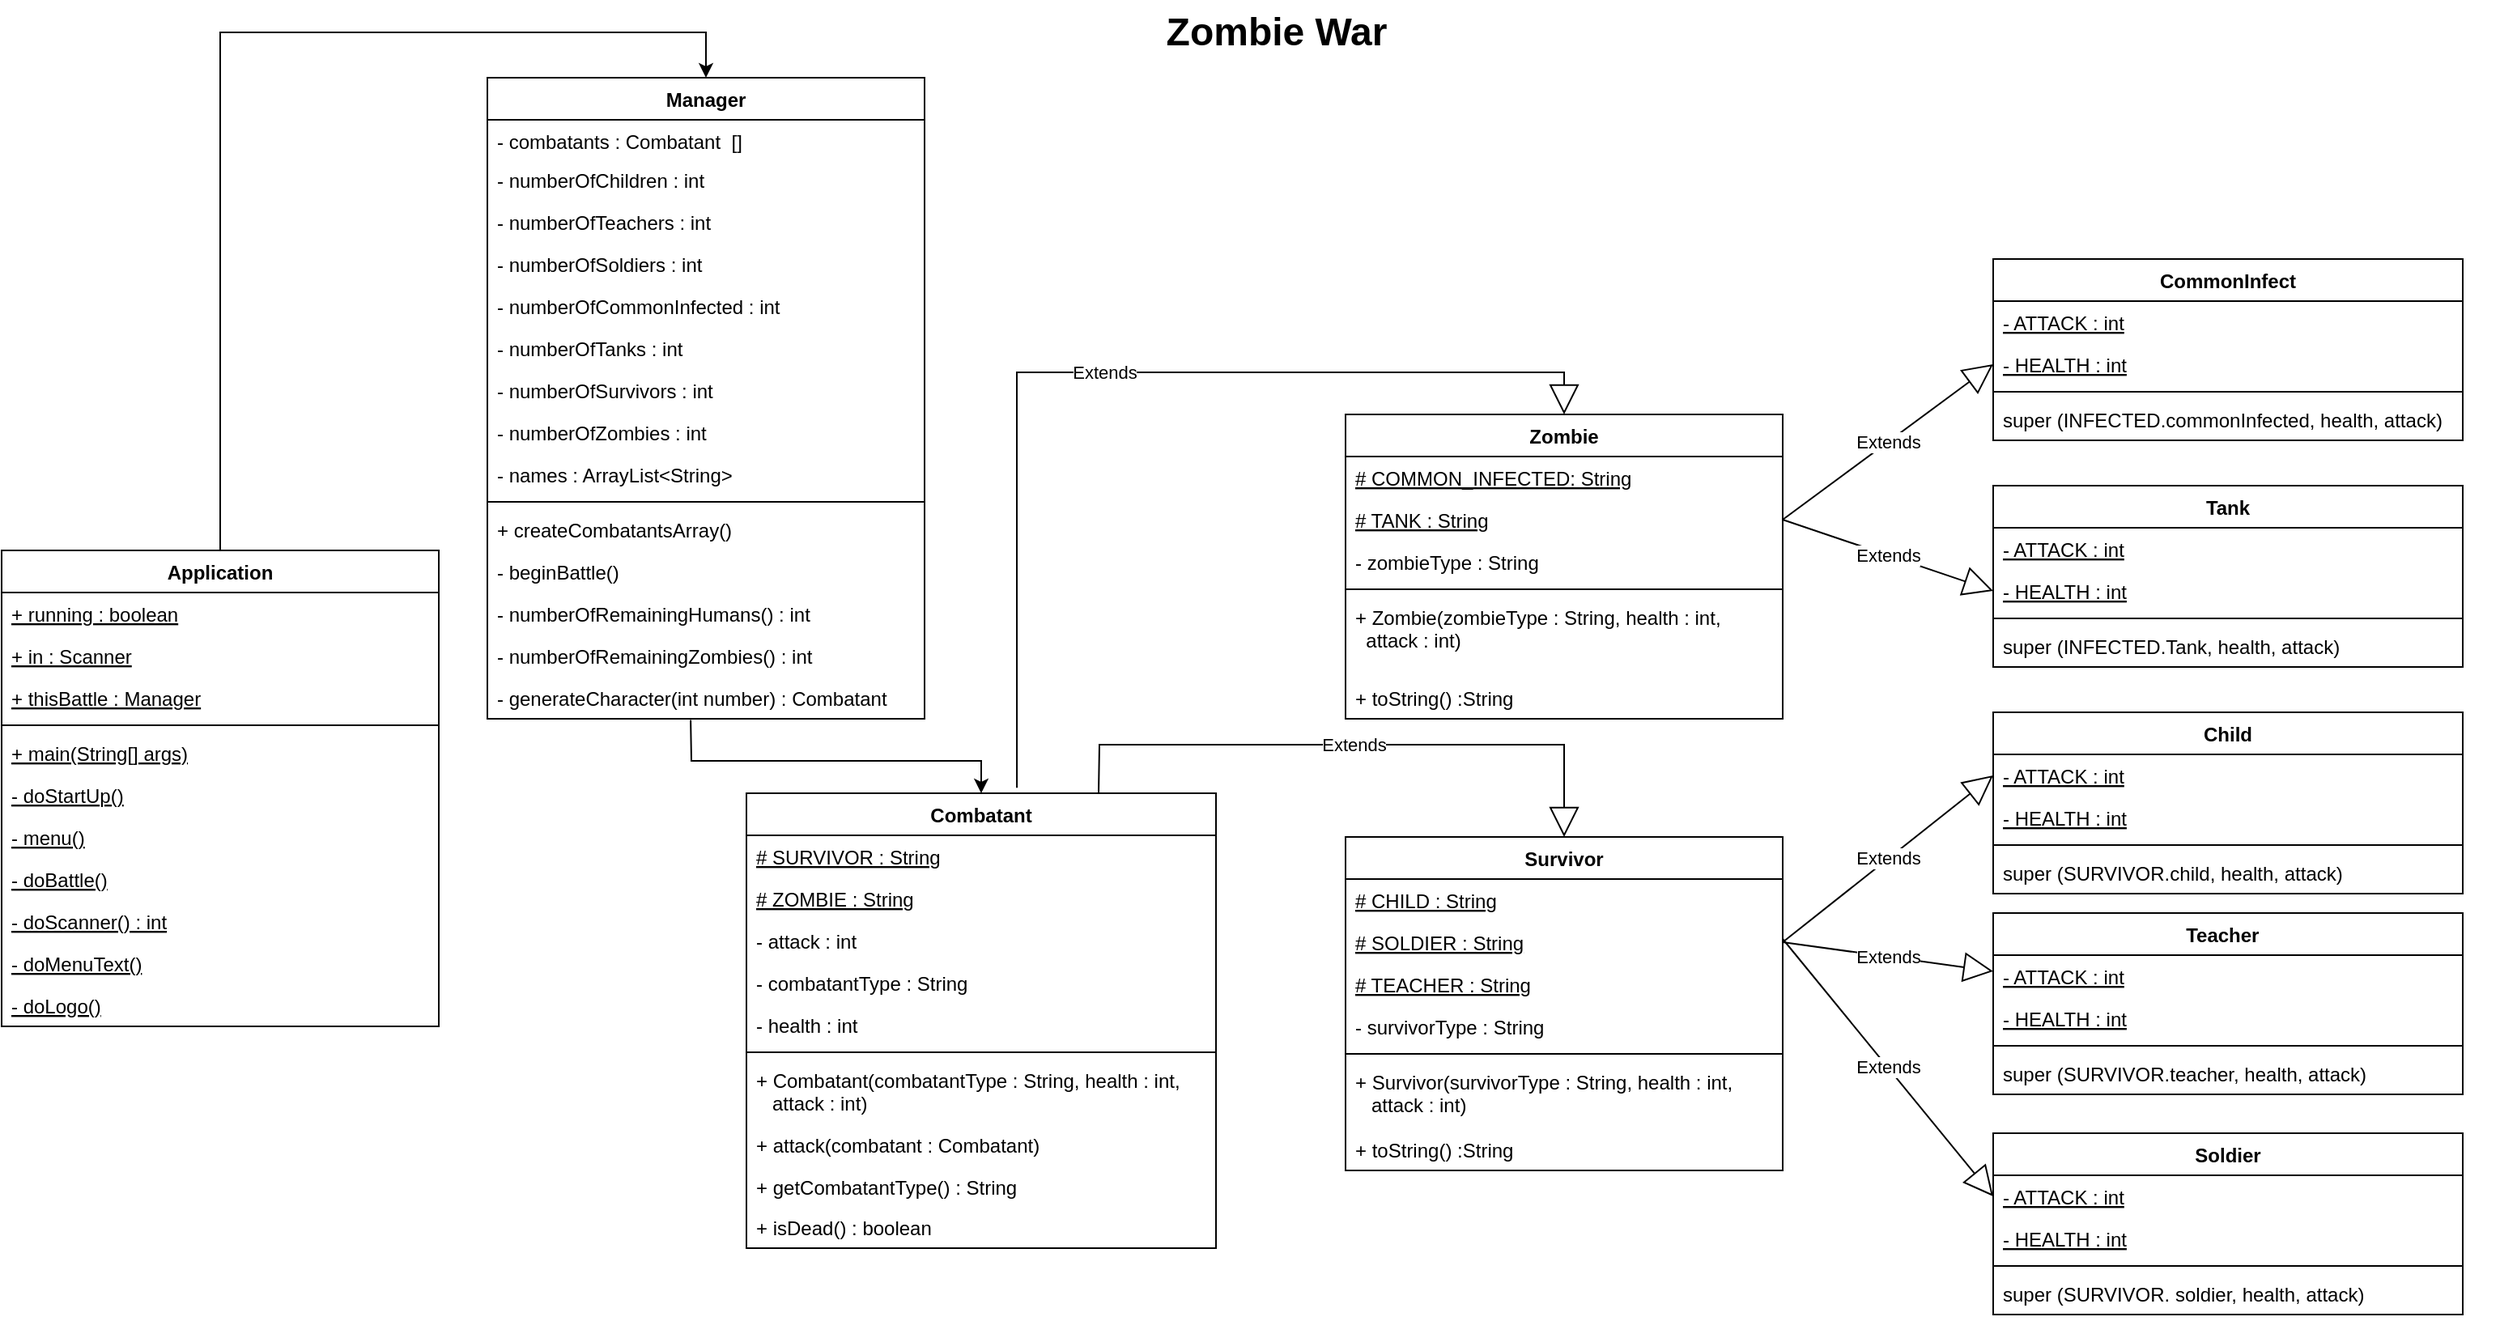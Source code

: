 <mxfile version="20.3.6" type="github"><diagram name="Page-1" id="929967ad-93f9-6ef4-fab6-5d389245f69c"><mxGraphModel dx="1278" dy="513" grid="1" gridSize="10" guides="1" tooltips="1" connect="1" arrows="1" fold="1" page="1" pageScale="1.5" pageWidth="1169" pageHeight="826" background="none" math="0" shadow="0"><root><mxCell id="0" style=";html=1;"/><mxCell id="1" style=";html=1;" parent="0"/><mxCell id="1672d66443f91eb5-23" value="Zombie War" style="text;strokeColor=none;fillColor=none;html=1;fontSize=24;fontStyle=1;verticalAlign=middle;align=center;" parent="1" vertex="1"><mxGeometry x="122" width="1510" height="40" as="geometry"/></mxCell><mxCell id="GfSx83_tqJ8zuVlaPE9x-1" value="Manager" style="swimlane;fontStyle=1;align=center;verticalAlign=top;childLayout=stackLayout;horizontal=1;startSize=26;horizontalStack=0;resizeParent=1;resizeParentMax=0;resizeLast=0;collapsible=1;marginBottom=0;" parent="1" vertex="1"><mxGeometry x="390" y="48" width="270" height="396" as="geometry"/></mxCell><mxCell id="GfSx83_tqJ8zuVlaPE9x-2" value="- combatants : Combatant  []  " style="text;strokeColor=none;fillColor=none;align=left;verticalAlign=top;spacingLeft=4;spacingRight=4;overflow=hidden;rotatable=0;points=[[0,0.5],[1,0.5]];portConstraint=eastwest;" parent="GfSx83_tqJ8zuVlaPE9x-1" vertex="1"><mxGeometry y="26" width="270" height="24" as="geometry"/></mxCell><mxCell id="GfSx83_tqJ8zuVlaPE9x-85" value="- numberOfChildren : int" style="text;strokeColor=none;fillColor=none;align=left;verticalAlign=top;spacingLeft=4;spacingRight=4;overflow=hidden;rotatable=0;points=[[0,0.5],[1,0.5]];portConstraint=eastwest;" parent="GfSx83_tqJ8zuVlaPE9x-1" vertex="1"><mxGeometry y="50" width="270" height="26" as="geometry"/></mxCell><mxCell id="GfSx83_tqJ8zuVlaPE9x-86" value="- numberOfTeachers : int" style="text;strokeColor=none;fillColor=none;align=left;verticalAlign=top;spacingLeft=4;spacingRight=4;overflow=hidden;rotatable=0;points=[[0,0.5],[1,0.5]];portConstraint=eastwest;" parent="GfSx83_tqJ8zuVlaPE9x-1" vertex="1"><mxGeometry y="76" width="270" height="26" as="geometry"/></mxCell><mxCell id="GfSx83_tqJ8zuVlaPE9x-8" value="- numberOfSoldiers : int" style="text;strokeColor=none;fillColor=none;align=left;verticalAlign=top;spacingLeft=4;spacingRight=4;overflow=hidden;rotatable=0;points=[[0,0.5],[1,0.5]];portConstraint=eastwest;" parent="GfSx83_tqJ8zuVlaPE9x-1" vertex="1"><mxGeometry y="102" width="270" height="26" as="geometry"/></mxCell><mxCell id="GfSx83_tqJ8zuVlaPE9x-9" value="- numberOfCommonInfected : int" style="text;strokeColor=none;fillColor=none;align=left;verticalAlign=top;spacingLeft=4;spacingRight=4;overflow=hidden;rotatable=0;points=[[0,0.5],[1,0.5]];portConstraint=eastwest;" parent="GfSx83_tqJ8zuVlaPE9x-1" vertex="1"><mxGeometry y="128" width="270" height="26" as="geometry"/></mxCell><mxCell id="GfSx83_tqJ8zuVlaPE9x-89" value="- numberOfTanks : int" style="text;strokeColor=none;fillColor=none;align=left;verticalAlign=top;spacingLeft=4;spacingRight=4;overflow=hidden;rotatable=0;points=[[0,0.5],[1,0.5]];portConstraint=eastwest;" parent="GfSx83_tqJ8zuVlaPE9x-1" vertex="1"><mxGeometry y="154" width="270" height="26" as="geometry"/></mxCell><mxCell id="GfSx83_tqJ8zuVlaPE9x-87" value="- numberOfSurvivors : int" style="text;strokeColor=none;fillColor=none;align=left;verticalAlign=top;spacingLeft=4;spacingRight=4;overflow=hidden;rotatable=0;points=[[0,0.5],[1,0.5]];portConstraint=eastwest;" parent="GfSx83_tqJ8zuVlaPE9x-1" vertex="1"><mxGeometry y="180" width="270" height="26" as="geometry"/></mxCell><mxCell id="c1S5YaJN13e2tycvQPBC-4" value="- numberOfZombies : int" style="text;strokeColor=none;fillColor=none;align=left;verticalAlign=top;spacingLeft=4;spacingRight=4;overflow=hidden;rotatable=0;points=[[0,0.5],[1,0.5]];portConstraint=eastwest;" parent="GfSx83_tqJ8zuVlaPE9x-1" vertex="1"><mxGeometry y="206" width="270" height="26" as="geometry"/></mxCell><mxCell id="c1S5YaJN13e2tycvQPBC-2" value="- names : ArrayList&lt;String&gt;" style="text;strokeColor=none;fillColor=none;align=left;verticalAlign=top;spacingLeft=4;spacingRight=4;overflow=hidden;rotatable=0;points=[[0,0.5],[1,0.5]];portConstraint=eastwest;" parent="GfSx83_tqJ8zuVlaPE9x-1" vertex="1"><mxGeometry y="232" width="270" height="26" as="geometry"/></mxCell><mxCell id="GfSx83_tqJ8zuVlaPE9x-3" value="" style="line;strokeWidth=1;fillColor=none;align=left;verticalAlign=middle;spacingTop=-1;spacingLeft=3;spacingRight=3;rotatable=0;labelPosition=right;points=[];portConstraint=eastwest;strokeColor=inherit;" parent="GfSx83_tqJ8zuVlaPE9x-1" vertex="1"><mxGeometry y="258" width="270" height="8" as="geometry"/></mxCell><mxCell id="GfSx83_tqJ8zuVlaPE9x-5" value="+ createCombatantsArray()    " style="text;strokeColor=none;fillColor=none;align=left;verticalAlign=top;spacingLeft=4;spacingRight=4;overflow=hidden;rotatable=0;points=[[0,0.5],[1,0.5]];portConstraint=eastwest;" parent="GfSx83_tqJ8zuVlaPE9x-1" vertex="1"><mxGeometry y="266" width="270" height="26" as="geometry"/></mxCell><mxCell id="GfSx83_tqJ8zuVlaPE9x-7" value="- beginBattle() " style="text;strokeColor=none;fillColor=none;align=left;verticalAlign=top;spacingLeft=4;spacingRight=4;overflow=hidden;rotatable=0;points=[[0,0.5],[1,0.5]];portConstraint=eastwest;" parent="GfSx83_tqJ8zuVlaPE9x-1" vertex="1"><mxGeometry y="292" width="270" height="26" as="geometry"/></mxCell><mxCell id="GfSx83_tqJ8zuVlaPE9x-6" value="- numberOfRemainingHumans() : int" style="text;strokeColor=none;fillColor=none;align=left;verticalAlign=top;spacingLeft=4;spacingRight=4;overflow=hidden;rotatable=0;points=[[0,0.5],[1,0.5]];portConstraint=eastwest;" parent="GfSx83_tqJ8zuVlaPE9x-1" vertex="1"><mxGeometry y="318" width="270" height="26" as="geometry"/></mxCell><mxCell id="GfSx83_tqJ8zuVlaPE9x-88" value="- numberOfRemainingZombies() : int" style="text;strokeColor=none;fillColor=none;align=left;verticalAlign=top;spacingLeft=4;spacingRight=4;overflow=hidden;rotatable=0;points=[[0,0.5],[1,0.5]];portConstraint=eastwest;" parent="GfSx83_tqJ8zuVlaPE9x-1" vertex="1"><mxGeometry y="344" width="270" height="26" as="geometry"/></mxCell><mxCell id="GfSx83_tqJ8zuVlaPE9x-90" value="- generateCharacter(int number) : Combatant" style="text;strokeColor=none;fillColor=none;align=left;verticalAlign=top;spacingLeft=4;spacingRight=4;overflow=hidden;rotatable=0;points=[[0,0.5],[1,0.5]];portConstraint=eastwest;" parent="GfSx83_tqJ8zuVlaPE9x-1" vertex="1"><mxGeometry y="370" width="270" height="26" as="geometry"/></mxCell><mxCell id="GfSx83_tqJ8zuVlaPE9x-10" value="Tank" style="swimlane;fontStyle=1;align=center;verticalAlign=top;childLayout=stackLayout;horizontal=1;startSize=26;horizontalStack=0;resizeParent=1;resizeParentMax=0;resizeLast=0;collapsible=1;marginBottom=0;" parent="1" vertex="1"><mxGeometry x="1320" y="300" width="290" height="112" as="geometry"/></mxCell><mxCell id="hEqEvheyq9jGaA7rI9d--17" value="- ATTACK : int " style="text;strokeColor=none;fillColor=none;align=left;verticalAlign=top;spacingLeft=4;spacingRight=4;overflow=hidden;rotatable=0;points=[[0,0.5],[1,0.5]];portConstraint=eastwest;fontStyle=4" parent="GfSx83_tqJ8zuVlaPE9x-10" vertex="1"><mxGeometry y="26" width="290" height="26" as="geometry"/></mxCell><mxCell id="hEqEvheyq9jGaA7rI9d--18" value="- HEALTH : int " style="text;strokeColor=none;fillColor=none;align=left;verticalAlign=top;spacingLeft=4;spacingRight=4;overflow=hidden;rotatable=0;points=[[0,0.5],[1,0.5]];portConstraint=eastwest;fontStyle=4" parent="GfSx83_tqJ8zuVlaPE9x-10" vertex="1"><mxGeometry y="52" width="290" height="26" as="geometry"/></mxCell><mxCell id="GfSx83_tqJ8zuVlaPE9x-12" value="" style="line;strokeWidth=1;fillColor=none;align=left;verticalAlign=middle;spacingTop=-1;spacingLeft=3;spacingRight=3;rotatable=0;labelPosition=right;points=[];portConstraint=eastwest;strokeColor=inherit;" parent="GfSx83_tqJ8zuVlaPE9x-10" vertex="1"><mxGeometry y="78" width="290" height="8" as="geometry"/></mxCell><mxCell id="GfSx83_tqJ8zuVlaPE9x-72" value="super (INFECTED.Tank, health, attack)" style="text;strokeColor=none;fillColor=none;align=left;verticalAlign=top;spacingLeft=4;spacingRight=4;overflow=hidden;rotatable=0;points=[[0,0.5],[1,0.5]];portConstraint=eastwest;" parent="GfSx83_tqJ8zuVlaPE9x-10" vertex="1"><mxGeometry y="86" width="290" height="26" as="geometry"/></mxCell><mxCell id="GfSx83_tqJ8zuVlaPE9x-14" value="CommonInfect" style="swimlane;fontStyle=1;align=center;verticalAlign=top;childLayout=stackLayout;horizontal=1;startSize=26;horizontalStack=0;resizeParent=1;resizeParentMax=0;resizeLast=0;collapsible=1;marginBottom=0;" parent="1" vertex="1"><mxGeometry x="1320" y="160" width="290" height="112" as="geometry"/></mxCell><mxCell id="hEqEvheyq9jGaA7rI9d--15" value="- ATTACK : int " style="text;strokeColor=none;fillColor=none;align=left;verticalAlign=top;spacingLeft=4;spacingRight=4;overflow=hidden;rotatable=0;points=[[0,0.5],[1,0.5]];portConstraint=eastwest;fontStyle=4" parent="GfSx83_tqJ8zuVlaPE9x-14" vertex="1"><mxGeometry y="26" width="290" height="26" as="geometry"/></mxCell><mxCell id="hEqEvheyq9jGaA7rI9d--16" value="- HEALTH : int " style="text;strokeColor=none;fillColor=none;align=left;verticalAlign=top;spacingLeft=4;spacingRight=4;overflow=hidden;rotatable=0;points=[[0,0.5],[1,0.5]];portConstraint=eastwest;fontStyle=4" parent="GfSx83_tqJ8zuVlaPE9x-14" vertex="1"><mxGeometry y="52" width="290" height="26" as="geometry"/></mxCell><mxCell id="GfSx83_tqJ8zuVlaPE9x-16" value="" style="line;strokeWidth=1;fillColor=none;align=left;verticalAlign=middle;spacingTop=-1;spacingLeft=3;spacingRight=3;rotatable=0;labelPosition=right;points=[];portConstraint=eastwest;strokeColor=inherit;" parent="GfSx83_tqJ8zuVlaPE9x-14" vertex="1"><mxGeometry y="78" width="290" height="8" as="geometry"/></mxCell><mxCell id="GfSx83_tqJ8zuVlaPE9x-13" value="super (INFECTED.commonInfected, health, attack)" style="text;strokeColor=none;fillColor=none;align=left;verticalAlign=top;spacingLeft=4;spacingRight=4;overflow=hidden;rotatable=0;points=[[0,0.5],[1,0.5]];portConstraint=eastwest;" parent="GfSx83_tqJ8zuVlaPE9x-14" vertex="1"><mxGeometry y="86" width="290" height="26" as="geometry"/></mxCell><mxCell id="GfSx83_tqJ8zuVlaPE9x-18" value="Child" style="swimlane;fontStyle=1;align=center;verticalAlign=top;childLayout=stackLayout;horizontal=1;startSize=26;horizontalStack=0;resizeParent=1;resizeParentMax=0;resizeLast=0;collapsible=1;marginBottom=0;" parent="1" vertex="1"><mxGeometry x="1320" y="440" width="290" height="112" as="geometry"/></mxCell><mxCell id="hEqEvheyq9jGaA7rI9d--20" value="- ATTACK : int " style="text;strokeColor=none;fillColor=none;align=left;verticalAlign=top;spacingLeft=4;spacingRight=4;overflow=hidden;rotatable=0;points=[[0,0.5],[1,0.5]];portConstraint=eastwest;fontStyle=4" parent="GfSx83_tqJ8zuVlaPE9x-18" vertex="1"><mxGeometry y="26" width="290" height="26" as="geometry"/></mxCell><mxCell id="hEqEvheyq9jGaA7rI9d--19" value="- HEALTH : int " style="text;strokeColor=none;fillColor=none;align=left;verticalAlign=top;spacingLeft=4;spacingRight=4;overflow=hidden;rotatable=0;points=[[0,0.5],[1,0.5]];portConstraint=eastwest;fontStyle=4" parent="GfSx83_tqJ8zuVlaPE9x-18" vertex="1"><mxGeometry y="52" width="290" height="26" as="geometry"/></mxCell><mxCell id="GfSx83_tqJ8zuVlaPE9x-20" value="" style="line;strokeWidth=1;fillColor=none;align=left;verticalAlign=middle;spacingTop=-1;spacingLeft=3;spacingRight=3;rotatable=0;labelPosition=right;points=[];portConstraint=eastwest;strokeColor=inherit;" parent="GfSx83_tqJ8zuVlaPE9x-18" vertex="1"><mxGeometry y="78" width="290" height="8" as="geometry"/></mxCell><mxCell id="GfSx83_tqJ8zuVlaPE9x-76" value="super (SURVIVOR.child, health, attack)" style="text;strokeColor=none;fillColor=none;align=left;verticalAlign=top;spacingLeft=4;spacingRight=4;overflow=hidden;rotatable=0;points=[[0,0.5],[1,0.5]];portConstraint=eastwest;" parent="GfSx83_tqJ8zuVlaPE9x-18" vertex="1"><mxGeometry y="86" width="290" height="26" as="geometry"/></mxCell><mxCell id="GfSx83_tqJ8zuVlaPE9x-22" value="Teacher  " style="swimlane;fontStyle=1;align=center;verticalAlign=top;childLayout=stackLayout;horizontal=1;startSize=26;horizontalStack=0;resizeParent=1;resizeParentMax=0;resizeLast=0;collapsible=1;marginBottom=0;" parent="1" vertex="1"><mxGeometry x="1320" y="564" width="290" height="112" as="geometry"/></mxCell><mxCell id="hEqEvheyq9jGaA7rI9d--22" value="- ATTACK : int " style="text;strokeColor=none;fillColor=none;align=left;verticalAlign=top;spacingLeft=4;spacingRight=4;overflow=hidden;rotatable=0;points=[[0,0.5],[1,0.5]];portConstraint=eastwest;fontStyle=4" parent="GfSx83_tqJ8zuVlaPE9x-22" vertex="1"><mxGeometry y="26" width="290" height="26" as="geometry"/></mxCell><mxCell id="hEqEvheyq9jGaA7rI9d--21" value="- HEALTH : int " style="text;strokeColor=none;fillColor=none;align=left;verticalAlign=top;spacingLeft=4;spacingRight=4;overflow=hidden;rotatable=0;points=[[0,0.5],[1,0.5]];portConstraint=eastwest;fontStyle=4" parent="GfSx83_tqJ8zuVlaPE9x-22" vertex="1"><mxGeometry y="52" width="290" height="26" as="geometry"/></mxCell><mxCell id="GfSx83_tqJ8zuVlaPE9x-24" value="" style="line;strokeWidth=1;fillColor=none;align=left;verticalAlign=middle;spacingTop=-1;spacingLeft=3;spacingRight=3;rotatable=0;labelPosition=right;points=[];portConstraint=eastwest;strokeColor=inherit;" parent="GfSx83_tqJ8zuVlaPE9x-22" vertex="1"><mxGeometry y="78" width="290" height="8" as="geometry"/></mxCell><mxCell id="GfSx83_tqJ8zuVlaPE9x-75" value="super (SURVIVOR.teacher, health, attack)" style="text;strokeColor=none;fillColor=none;align=left;verticalAlign=top;spacingLeft=4;spacingRight=4;overflow=hidden;rotatable=0;points=[[0,0.5],[1,0.5]];portConstraint=eastwest;" parent="GfSx83_tqJ8zuVlaPE9x-22" vertex="1"><mxGeometry y="86" width="290" height="26" as="geometry"/></mxCell><mxCell id="GfSx83_tqJ8zuVlaPE9x-26" value="Soldier" style="swimlane;fontStyle=1;align=center;verticalAlign=top;childLayout=stackLayout;horizontal=1;startSize=26;horizontalStack=0;resizeParent=1;resizeParentMax=0;resizeLast=0;collapsible=1;marginBottom=0;" parent="1" vertex="1"><mxGeometry x="1320" y="700" width="290" height="112" as="geometry"/></mxCell><mxCell id="GfSx83_tqJ8zuVlaPE9x-27" value="- ATTACK : int " style="text;strokeColor=none;fillColor=none;align=left;verticalAlign=top;spacingLeft=4;spacingRight=4;overflow=hidden;rotatable=0;points=[[0,0.5],[1,0.5]];portConstraint=eastwest;fontStyle=4" parent="GfSx83_tqJ8zuVlaPE9x-26" vertex="1"><mxGeometry y="26" width="290" height="26" as="geometry"/></mxCell><mxCell id="GfSx83_tqJ8zuVlaPE9x-56" value="- HEALTH : int " style="text;strokeColor=none;fillColor=none;align=left;verticalAlign=top;spacingLeft=4;spacingRight=4;overflow=hidden;rotatable=0;points=[[0,0.5],[1,0.5]];portConstraint=eastwest;fontStyle=4" parent="GfSx83_tqJ8zuVlaPE9x-26" vertex="1"><mxGeometry y="52" width="290" height="26" as="geometry"/></mxCell><mxCell id="GfSx83_tqJ8zuVlaPE9x-28" value="" style="line;strokeWidth=1;fillColor=none;align=left;verticalAlign=middle;spacingTop=-1;spacingLeft=3;spacingRight=3;rotatable=0;labelPosition=right;points=[];portConstraint=eastwest;strokeColor=inherit;" parent="GfSx83_tqJ8zuVlaPE9x-26" vertex="1"><mxGeometry y="78" width="290" height="8" as="geometry"/></mxCell><mxCell id="GfSx83_tqJ8zuVlaPE9x-74" value="super (SURVIVOR. soldier, health, attack)" style="text;strokeColor=none;fillColor=none;align=left;verticalAlign=top;spacingLeft=4;spacingRight=4;overflow=hidden;rotatable=0;points=[[0,0.5],[1,0.5]];portConstraint=eastwest;" parent="GfSx83_tqJ8zuVlaPE9x-26" vertex="1"><mxGeometry y="86" width="290" height="26" as="geometry"/></mxCell><mxCell id="GfSx83_tqJ8zuVlaPE9x-30" value="Zombie" style="swimlane;fontStyle=1;align=center;verticalAlign=top;childLayout=stackLayout;horizontal=1;startSize=26;horizontalStack=0;resizeParent=1;resizeParentMax=0;resizeLast=0;collapsible=1;marginBottom=0;" parent="1" vertex="1"><mxGeometry x="920" y="256" width="270" height="188" as="geometry"/></mxCell><mxCell id="GfSx83_tqJ8zuVlaPE9x-31" value="# COMMON_INFECTED: String" style="text;strokeColor=none;fillColor=none;align=left;verticalAlign=top;spacingLeft=4;spacingRight=4;overflow=hidden;rotatable=0;points=[[0,0.5],[1,0.5]];portConstraint=eastwest;fontStyle=4" parent="GfSx83_tqJ8zuVlaPE9x-30" vertex="1"><mxGeometry y="26" width="270" height="26" as="geometry"/></mxCell><mxCell id="GfSx83_tqJ8zuVlaPE9x-69" value="# TANK : String" style="text;strokeColor=none;fillColor=none;align=left;verticalAlign=top;spacingLeft=4;spacingRight=4;overflow=hidden;rotatable=0;points=[[0,0.5],[1,0.5]];portConstraint=eastwest;fontStyle=4" parent="GfSx83_tqJ8zuVlaPE9x-30" vertex="1"><mxGeometry y="52" width="270" height="26" as="geometry"/></mxCell><mxCell id="GfSx83_tqJ8zuVlaPE9x-83" value="- zombieType : String" style="text;strokeColor=none;fillColor=none;align=left;verticalAlign=top;spacingLeft=4;spacingRight=4;overflow=hidden;rotatable=0;points=[[0,0.5],[1,0.5]];portConstraint=eastwest;" parent="GfSx83_tqJ8zuVlaPE9x-30" vertex="1"><mxGeometry y="78" width="270" height="26" as="geometry"/></mxCell><mxCell id="GfSx83_tqJ8zuVlaPE9x-32" value="" style="line;strokeWidth=1;fillColor=none;align=left;verticalAlign=middle;spacingTop=-1;spacingLeft=3;spacingRight=3;rotatable=0;labelPosition=right;points=[];portConstraint=eastwest;strokeColor=inherit;" parent="GfSx83_tqJ8zuVlaPE9x-30" vertex="1"><mxGeometry y="104" width="270" height="8" as="geometry"/></mxCell><mxCell id="phs4rplvTQuY73lHT6uE-4" value="+ Zombie(zombieType : String, health : int, &#10;  attack : int)" style="text;strokeColor=none;fillColor=none;align=left;verticalAlign=top;spacingLeft=4;spacingRight=4;overflow=hidden;rotatable=0;points=[[0,0.5],[1,0.5]];portConstraint=eastwest;" parent="GfSx83_tqJ8zuVlaPE9x-30" vertex="1"><mxGeometry y="112" width="270" height="50" as="geometry"/></mxCell><mxCell id="GfSx83_tqJ8zuVlaPE9x-80" value="+ toString() :String" style="text;strokeColor=none;fillColor=none;align=left;verticalAlign=top;spacingLeft=4;spacingRight=4;overflow=hidden;rotatable=0;points=[[0,0.5],[1,0.5]];portConstraint=eastwest;" parent="GfSx83_tqJ8zuVlaPE9x-30" vertex="1"><mxGeometry y="162" width="270" height="26" as="geometry"/></mxCell><mxCell id="GfSx83_tqJ8zuVlaPE9x-34" value="Survivor" style="swimlane;fontStyle=1;align=center;verticalAlign=top;childLayout=stackLayout;horizontal=1;startSize=26;horizontalStack=0;resizeParent=1;resizeParentMax=0;resizeLast=0;collapsible=1;marginBottom=0;" parent="1" vertex="1"><mxGeometry x="920" y="517" width="270" height="206" as="geometry"/></mxCell><mxCell id="GfSx83_tqJ8zuVlaPE9x-70" value="# CHILD : String" style="text;strokeColor=none;fillColor=none;align=left;verticalAlign=top;spacingLeft=4;spacingRight=4;overflow=hidden;rotatable=0;points=[[0,0.5],[1,0.5]];portConstraint=eastwest;fontStyle=4" parent="GfSx83_tqJ8zuVlaPE9x-34" vertex="1"><mxGeometry y="26" width="270" height="26" as="geometry"/></mxCell><mxCell id="GfSx83_tqJ8zuVlaPE9x-71" value="# SOLDIER : String" style="text;strokeColor=none;fillColor=none;align=left;verticalAlign=top;spacingLeft=4;spacingRight=4;overflow=hidden;rotatable=0;points=[[0,0.5],[1,0.5]];portConstraint=eastwest;fontStyle=4" parent="GfSx83_tqJ8zuVlaPE9x-34" vertex="1"><mxGeometry y="52" width="270" height="26" as="geometry"/></mxCell><mxCell id="GfSx83_tqJ8zuVlaPE9x-35" value="# TEACHER : String" style="text;strokeColor=none;fillColor=none;align=left;verticalAlign=top;spacingLeft=4;spacingRight=4;overflow=hidden;rotatable=0;points=[[0,0.5],[1,0.5]];portConstraint=eastwest;fontStyle=4" parent="GfSx83_tqJ8zuVlaPE9x-34" vertex="1"><mxGeometry y="78" width="270" height="26" as="geometry"/></mxCell><mxCell id="GfSx83_tqJ8zuVlaPE9x-84" value="- survivorType : String" style="text;strokeColor=none;fillColor=none;align=left;verticalAlign=top;spacingLeft=4;spacingRight=4;overflow=hidden;rotatable=0;points=[[0,0.5],[1,0.5]];portConstraint=eastwest;" parent="GfSx83_tqJ8zuVlaPE9x-34" vertex="1"><mxGeometry y="104" width="270" height="26" as="geometry"/></mxCell><mxCell id="GfSx83_tqJ8zuVlaPE9x-36" value="" style="line;strokeWidth=1;fillColor=none;align=left;verticalAlign=middle;spacingTop=-1;spacingLeft=3;spacingRight=3;rotatable=0;labelPosition=right;points=[];portConstraint=eastwest;strokeColor=inherit;" parent="GfSx83_tqJ8zuVlaPE9x-34" vertex="1"><mxGeometry y="130" width="270" height="8" as="geometry"/></mxCell><mxCell id="phs4rplvTQuY73lHT6uE-2" value="+ Survivor(survivorType : String, health : int, &#10;   attack : int)" style="text;strokeColor=none;fillColor=none;align=left;verticalAlign=top;spacingLeft=4;spacingRight=4;overflow=hidden;rotatable=0;points=[[0,0.5],[1,0.5]];portConstraint=eastwest;" parent="GfSx83_tqJ8zuVlaPE9x-34" vertex="1"><mxGeometry y="138" width="270" height="42" as="geometry"/></mxCell><mxCell id="hEqEvheyq9jGaA7rI9d--14" value="+ toString() :String" style="text;strokeColor=none;fillColor=none;align=left;verticalAlign=top;spacingLeft=4;spacingRight=4;overflow=hidden;rotatable=0;points=[[0,0.5],[1,0.5]];portConstraint=eastwest;" parent="GfSx83_tqJ8zuVlaPE9x-34" vertex="1"><mxGeometry y="180" width="270" height="26" as="geometry"/></mxCell><mxCell id="GfSx83_tqJ8zuVlaPE9x-44" value="Combatant" style="swimlane;fontStyle=1;align=center;verticalAlign=top;childLayout=stackLayout;horizontal=1;startSize=26;horizontalStack=0;resizeParent=1;resizeParentMax=0;resizeLast=0;collapsible=1;marginBottom=0;" parent="1" vertex="1"><mxGeometry x="550" y="490" width="290" height="281" as="geometry"/></mxCell><mxCell id="GfSx83_tqJ8zuVlaPE9x-45" value="# SURVIVOR : String " style="text;strokeColor=none;fillColor=none;align=left;verticalAlign=top;spacingLeft=4;spacingRight=4;overflow=hidden;rotatable=0;points=[[0,0.5],[1,0.5]];portConstraint=eastwest;fontStyle=4" parent="GfSx83_tqJ8zuVlaPE9x-44" vertex="1"><mxGeometry y="26" width="290" height="26" as="geometry"/></mxCell><mxCell id="GfSx83_tqJ8zuVlaPE9x-66" value="# ZOMBIE : String" style="text;strokeColor=none;fillColor=none;align=left;verticalAlign=top;spacingLeft=4;spacingRight=4;overflow=hidden;rotatable=0;points=[[0,0.5],[1,0.5]];portConstraint=eastwest;fontStyle=4" parent="GfSx83_tqJ8zuVlaPE9x-44" vertex="1"><mxGeometry y="52" width="290" height="26" as="geometry"/></mxCell><mxCell id="GfSx83_tqJ8zuVlaPE9x-52" value="- attack : int " style="text;strokeColor=none;fillColor=none;align=left;verticalAlign=top;spacingLeft=4;spacingRight=4;overflow=hidden;rotatable=0;points=[[0,0.5],[1,0.5]];portConstraint=eastwest;" parent="GfSx83_tqJ8zuVlaPE9x-44" vertex="1"><mxGeometry y="78" width="290" height="26" as="geometry"/></mxCell><mxCell id="GfSx83_tqJ8zuVlaPE9x-67" value="- combatantType : String" style="text;strokeColor=none;fillColor=none;align=left;verticalAlign=top;spacingLeft=4;spacingRight=4;overflow=hidden;rotatable=0;points=[[0,0.5],[1,0.5]];portConstraint=eastwest;" parent="GfSx83_tqJ8zuVlaPE9x-44" vertex="1"><mxGeometry y="104" width="290" height="26" as="geometry"/></mxCell><mxCell id="GfSx83_tqJ8zuVlaPE9x-53" value="- health : int" style="text;strokeColor=none;fillColor=none;align=left;verticalAlign=top;spacingLeft=4;spacingRight=4;overflow=hidden;rotatable=0;points=[[0,0.5],[1,0.5]];portConstraint=eastwest;" parent="GfSx83_tqJ8zuVlaPE9x-44" vertex="1"><mxGeometry y="130" width="290" height="26" as="geometry"/></mxCell><mxCell id="GfSx83_tqJ8zuVlaPE9x-46" value="" style="line;strokeWidth=1;fillColor=none;align=left;verticalAlign=middle;spacingTop=-1;spacingLeft=3;spacingRight=3;rotatable=0;labelPosition=right;points=[];portConstraint=eastwest;strokeColor=inherit;" parent="GfSx83_tqJ8zuVlaPE9x-44" vertex="1"><mxGeometry y="156" width="290" height="8" as="geometry"/></mxCell><mxCell id="phs4rplvTQuY73lHT6uE-3" value="+ Combatant(combatantType : String, health : int, &#10;   attack : int)" style="text;strokeColor=none;fillColor=none;align=left;verticalAlign=top;spacingLeft=4;spacingRight=4;overflow=hidden;rotatable=0;points=[[0,0.5],[1,0.5]];portConstraint=eastwest;" parent="GfSx83_tqJ8zuVlaPE9x-44" vertex="1"><mxGeometry y="164" width="290" height="40" as="geometry"/></mxCell><mxCell id="GfSx83_tqJ8zuVlaPE9x-50" value="+ attack(combatant : Combatant)" style="text;strokeColor=none;fillColor=none;align=left;verticalAlign=top;spacingLeft=4;spacingRight=4;overflow=hidden;rotatable=0;points=[[0,0.5],[1,0.5]];portConstraint=eastwest;" parent="GfSx83_tqJ8zuVlaPE9x-44" vertex="1"><mxGeometry y="204" width="290" height="26" as="geometry"/></mxCell><mxCell id="c1S5YaJN13e2tycvQPBC-3" value="+ getCombatantType() : String" style="text;strokeColor=none;fillColor=none;align=left;verticalAlign=top;spacingLeft=4;spacingRight=4;overflow=hidden;rotatable=0;points=[[0,0.5],[1,0.5]];portConstraint=eastwest;" parent="GfSx83_tqJ8zuVlaPE9x-44" vertex="1"><mxGeometry y="230" width="290" height="25" as="geometry"/></mxCell><mxCell id="GfSx83_tqJ8zuVlaPE9x-47" value="+ isDead() : boolean" style="text;strokeColor=none;fillColor=none;align=left;verticalAlign=top;spacingLeft=4;spacingRight=4;overflow=hidden;rotatable=0;points=[[0,0.5],[1,0.5]];portConstraint=eastwest;" parent="GfSx83_tqJ8zuVlaPE9x-44" vertex="1"><mxGeometry y="255" width="290" height="26" as="geometry"/></mxCell><mxCell id="hEqEvheyq9jGaA7rI9d--1" value="Application" style="swimlane;fontStyle=1;align=center;verticalAlign=top;childLayout=stackLayout;horizontal=1;startSize=26;horizontalStack=0;resizeParent=1;resizeParentMax=0;resizeLast=0;collapsible=1;marginBottom=0;" parent="1" vertex="1"><mxGeometry x="90" y="340" width="270" height="294" as="geometry"/></mxCell><mxCell id="hEqEvheyq9jGaA7rI9d--3" value="+ running : boolean" style="text;strokeColor=none;fillColor=none;align=left;verticalAlign=top;spacingLeft=4;spacingRight=4;overflow=hidden;rotatable=0;points=[[0,0.5],[1,0.5]];portConstraint=eastwest;fontStyle=4" parent="hEqEvheyq9jGaA7rI9d--1" vertex="1"><mxGeometry y="26" width="270" height="26" as="geometry"/></mxCell><mxCell id="hEqEvheyq9jGaA7rI9d--2" value="+ in : Scanner" style="text;strokeColor=none;fillColor=none;align=left;verticalAlign=top;spacingLeft=4;spacingRight=4;overflow=hidden;rotatable=0;points=[[0,0.5],[1,0.5]];portConstraint=eastwest;fontStyle=4" parent="hEqEvheyq9jGaA7rI9d--1" vertex="1"><mxGeometry y="52" width="270" height="26" as="geometry"/></mxCell><mxCell id="VOhDRciOWRg9jCVp9_Yp-1" value="+ thisBattle : Manager&#10;" style="text;strokeColor=none;fillColor=none;align=left;verticalAlign=top;spacingLeft=4;spacingRight=4;overflow=hidden;rotatable=0;points=[[0,0.5],[1,0.5]];portConstraint=eastwest;fontStyle=4" vertex="1" parent="hEqEvheyq9jGaA7rI9d--1"><mxGeometry y="78" width="270" height="26" as="geometry"/></mxCell><mxCell id="hEqEvheyq9jGaA7rI9d--5" value="" style="line;strokeWidth=1;fillColor=none;align=left;verticalAlign=middle;spacingTop=-1;spacingLeft=3;spacingRight=3;rotatable=0;labelPosition=right;points=[];portConstraint=eastwest;strokeColor=inherit;" parent="hEqEvheyq9jGaA7rI9d--1" vertex="1"><mxGeometry y="104" width="270" height="8" as="geometry"/></mxCell><mxCell id="phs4rplvTQuY73lHT6uE-1" value="+ main(String[] args)" style="text;strokeColor=none;fillColor=none;align=left;verticalAlign=top;spacingLeft=4;spacingRight=4;overflow=hidden;rotatable=0;points=[[0,0.5],[1,0.5]];portConstraint=eastwest;fontStyle=4" parent="hEqEvheyq9jGaA7rI9d--1" vertex="1"><mxGeometry y="112" width="270" height="26" as="geometry"/></mxCell><mxCell id="hEqEvheyq9jGaA7rI9d--12" value="- doStartUp()" style="text;strokeColor=none;fillColor=none;align=left;verticalAlign=top;spacingLeft=4;spacingRight=4;overflow=hidden;rotatable=0;points=[[0,0.5],[1,0.5]];portConstraint=eastwest;fontStyle=4" parent="hEqEvheyq9jGaA7rI9d--1" vertex="1"><mxGeometry y="138" width="270" height="26" as="geometry"/></mxCell><mxCell id="hEqEvheyq9jGaA7rI9d--13" value="- menu()" style="text;strokeColor=none;fillColor=none;align=left;verticalAlign=top;spacingLeft=4;spacingRight=4;overflow=hidden;rotatable=0;points=[[0,0.5],[1,0.5]];portConstraint=eastwest;fontStyle=4" parent="hEqEvheyq9jGaA7rI9d--1" vertex="1"><mxGeometry y="164" width="270" height="26" as="geometry"/></mxCell><mxCell id="hEqEvheyq9jGaA7rI9d--8" value="- doBattle()" style="text;strokeColor=none;fillColor=none;align=left;verticalAlign=top;spacingLeft=4;spacingRight=4;overflow=hidden;rotatable=0;points=[[0,0.5],[1,0.5]];portConstraint=eastwest;fontStyle=4" parent="hEqEvheyq9jGaA7rI9d--1" vertex="1"><mxGeometry y="190" width="270" height="26" as="geometry"/></mxCell><mxCell id="hEqEvheyq9jGaA7rI9d--11" value="- doScanner() : int" style="text;strokeColor=none;fillColor=none;align=left;verticalAlign=top;spacingLeft=4;spacingRight=4;overflow=hidden;rotatable=0;points=[[0,0.5],[1,0.5]];portConstraint=eastwest;fontStyle=4" parent="hEqEvheyq9jGaA7rI9d--1" vertex="1"><mxGeometry y="216" width="270" height="26" as="geometry"/></mxCell><mxCell id="hEqEvheyq9jGaA7rI9d--10" value="- doMenuText()" style="text;strokeColor=none;fillColor=none;align=left;verticalAlign=top;spacingLeft=4;spacingRight=4;overflow=hidden;rotatable=0;points=[[0,0.5],[1,0.5]];portConstraint=eastwest;fontStyle=4" parent="hEqEvheyq9jGaA7rI9d--1" vertex="1"><mxGeometry y="242" width="270" height="26" as="geometry"/></mxCell><mxCell id="hEqEvheyq9jGaA7rI9d--9" value="- doLogo()" style="text;strokeColor=none;fillColor=none;align=left;verticalAlign=top;spacingLeft=4;spacingRight=4;overflow=hidden;rotatable=0;points=[[0,0.5],[1,0.5]];portConstraint=eastwest;fontStyle=4" parent="hEqEvheyq9jGaA7rI9d--1" vertex="1"><mxGeometry y="268" width="270" height="26" as="geometry"/></mxCell><mxCell id="c1S5YaJN13e2tycvQPBC-5" value="" style="endArrow=classic;html=1;rounded=0;exitX=0.5;exitY=0;exitDx=0;exitDy=0;entryX=0.5;entryY=0;entryDx=0;entryDy=0;" parent="1" source="hEqEvheyq9jGaA7rI9d--1" target="GfSx83_tqJ8zuVlaPE9x-1" edge="1"><mxGeometry width="50" height="50" relative="1" as="geometry"><mxPoint x="830" y="370" as="sourcePoint"/><mxPoint x="880" y="320" as="targetPoint"/><Array as="points"><mxPoint x="225" y="20"/><mxPoint x="525" y="20"/></Array></mxGeometry></mxCell><mxCell id="c1S5YaJN13e2tycvQPBC-6" value="" style="endArrow=classic;html=1;rounded=0;entryX=0.5;entryY=0;entryDx=0;entryDy=0;exitX=0.465;exitY=1.027;exitDx=0;exitDy=0;exitPerimeter=0;" parent="1" source="GfSx83_tqJ8zuVlaPE9x-90" target="GfSx83_tqJ8zuVlaPE9x-44" edge="1"><mxGeometry width="50" height="50" relative="1" as="geometry"><mxPoint x="680" y="390" as="sourcePoint"/><mxPoint x="790" y="280" as="targetPoint"/><Array as="points"><mxPoint x="516" y="470"/><mxPoint x="695" y="470"/></Array></mxGeometry></mxCell><mxCell id="c1S5YaJN13e2tycvQPBC-7" value="Extends" style="endArrow=block;endSize=16;endFill=0;html=1;rounded=0;exitX=0.576;exitY=-0.012;exitDx=0;exitDy=0;exitPerimeter=0;entryX=0.5;entryY=0;entryDx=0;entryDy=0;" parent="1" source="GfSx83_tqJ8zuVlaPE9x-44" target="GfSx83_tqJ8zuVlaPE9x-30" edge="1"><mxGeometry width="160" relative="1" as="geometry"><mxPoint x="690" y="200" as="sourcePoint"/><mxPoint x="850" y="200" as="targetPoint"/><Array as="points"><mxPoint x="717" y="230"/><mxPoint x="1055" y="230"/></Array></mxGeometry></mxCell><mxCell id="c1S5YaJN13e2tycvQPBC-8" value="Extends" style="endArrow=block;endSize=16;endFill=0;html=1;rounded=0;exitX=0.75;exitY=0;exitDx=0;exitDy=0;entryX=0.5;entryY=0;entryDx=0;entryDy=0;" parent="1" source="GfSx83_tqJ8zuVlaPE9x-44" target="GfSx83_tqJ8zuVlaPE9x-34" edge="1"><mxGeometry width="160" relative="1" as="geometry"><mxPoint x="1070" y="400" as="sourcePoint"/><mxPoint x="1230" y="400" as="targetPoint"/><Array as="points"><mxPoint x="768" y="460"/><mxPoint x="1055" y="460"/></Array></mxGeometry></mxCell><mxCell id="c1S5YaJN13e2tycvQPBC-10" value="Extends" style="endArrow=block;endSize=16;endFill=0;html=1;rounded=0;exitX=1;exitY=0.5;exitDx=0;exitDy=0;entryX=0;entryY=0.5;entryDx=0;entryDy=0;" parent="1" source="GfSx83_tqJ8zuVlaPE9x-69" target="hEqEvheyq9jGaA7rI9d--16" edge="1"><mxGeometry width="160" relative="1" as="geometry"><mxPoint x="1070" y="470" as="sourcePoint"/><mxPoint x="1230" y="470" as="targetPoint"/></mxGeometry></mxCell><mxCell id="c1S5YaJN13e2tycvQPBC-11" value="Extends" style="endArrow=block;endSize=16;endFill=0;html=1;rounded=0;entryX=0;entryY=0.5;entryDx=0;entryDy=0;exitX=1;exitY=0.5;exitDx=0;exitDy=0;" parent="1" source="GfSx83_tqJ8zuVlaPE9x-69" target="hEqEvheyq9jGaA7rI9d--18" edge="1"><mxGeometry width="160" relative="1" as="geometry"><mxPoint x="1070" y="470" as="sourcePoint"/><mxPoint x="1230" y="470" as="targetPoint"/></mxGeometry></mxCell><mxCell id="c1S5YaJN13e2tycvQPBC-12" value="Extends" style="endArrow=block;endSize=16;endFill=0;html=1;rounded=0;exitX=1;exitY=0.5;exitDx=0;exitDy=0;entryX=0;entryY=0.5;entryDx=0;entryDy=0;" parent="1" source="GfSx83_tqJ8zuVlaPE9x-71" target="hEqEvheyq9jGaA7rI9d--20" edge="1"><mxGeometry width="160" relative="1" as="geometry"><mxPoint x="1070" y="470" as="sourcePoint"/><mxPoint x="1230" y="470" as="targetPoint"/></mxGeometry></mxCell><mxCell id="c1S5YaJN13e2tycvQPBC-13" value="Extends" style="endArrow=block;endSize=16;endFill=0;html=1;rounded=0;exitX=1;exitY=0.5;exitDx=0;exitDy=0;" parent="1" source="GfSx83_tqJ8zuVlaPE9x-71" target="GfSx83_tqJ8zuVlaPE9x-22" edge="1"><mxGeometry width="160" relative="1" as="geometry"><mxPoint x="1070" y="470" as="sourcePoint"/><mxPoint x="1230" y="470" as="targetPoint"/></mxGeometry></mxCell><mxCell id="c1S5YaJN13e2tycvQPBC-14" value="Extends" style="endArrow=block;endSize=16;endFill=0;html=1;rounded=0;entryX=0;entryY=0.5;entryDx=0;entryDy=0;" parent="1" target="GfSx83_tqJ8zuVlaPE9x-27" edge="1"><mxGeometry width="160" relative="1" as="geometry"><mxPoint x="1190" y="580" as="sourcePoint"/><mxPoint x="1230" y="470" as="targetPoint"/></mxGeometry></mxCell></root></mxGraphModel></diagram></mxfile>